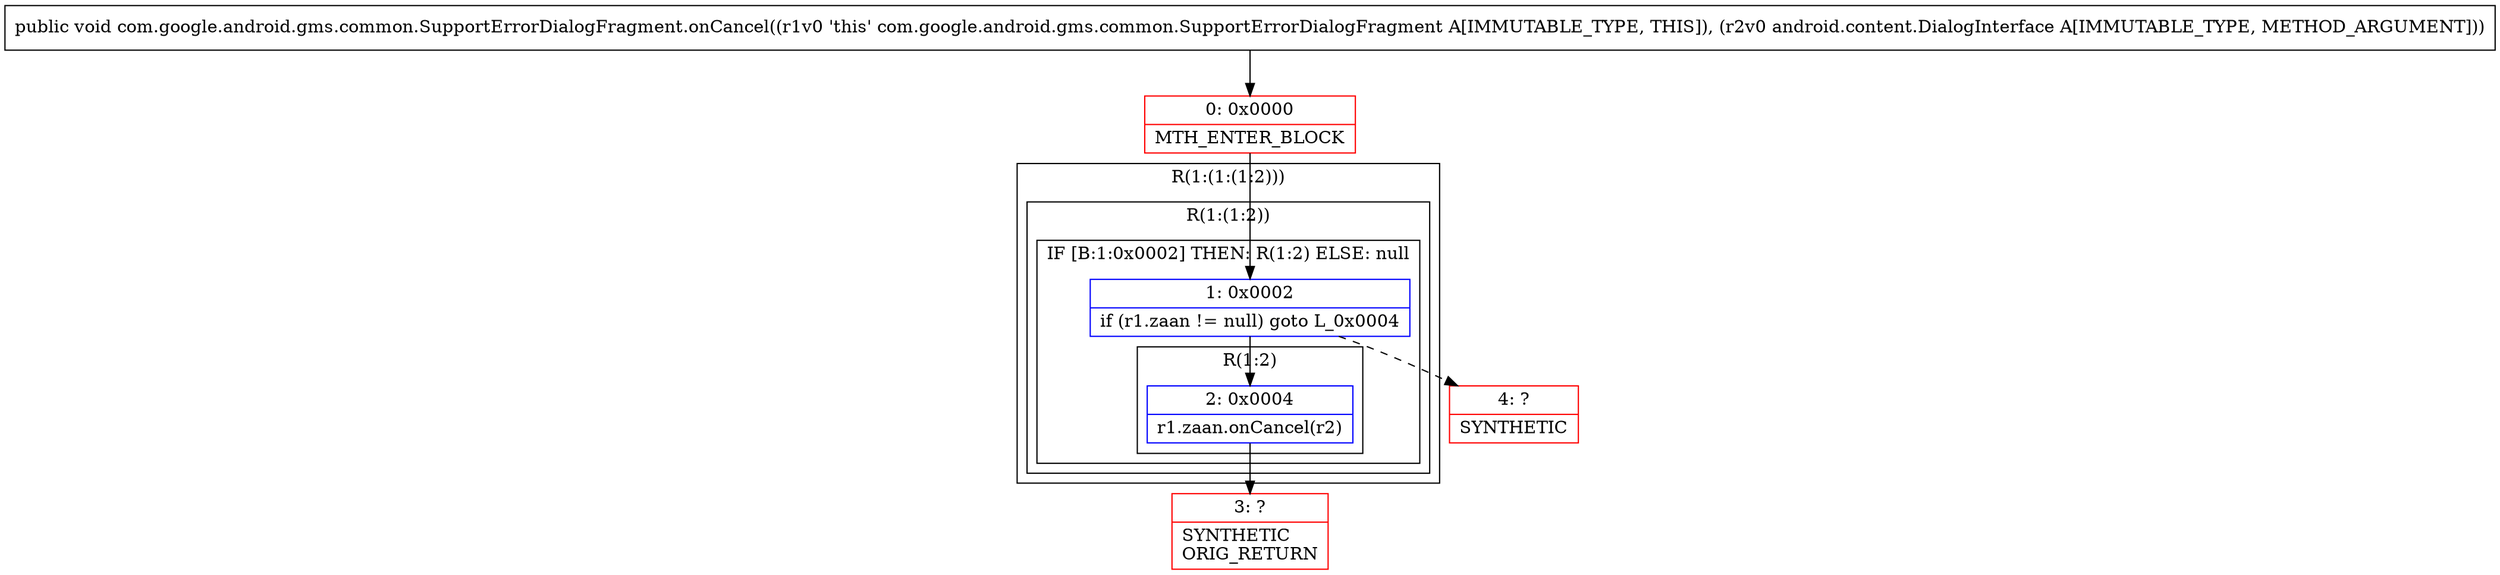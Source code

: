 digraph "CFG forcom.google.android.gms.common.SupportErrorDialogFragment.onCancel(Landroid\/content\/DialogInterface;)V" {
subgraph cluster_Region_559319482 {
label = "R(1:(1:(1:2)))";
node [shape=record,color=blue];
subgraph cluster_Region_1458804179 {
label = "R(1:(1:2))";
node [shape=record,color=blue];
subgraph cluster_IfRegion_378250086 {
label = "IF [B:1:0x0002] THEN: R(1:2) ELSE: null";
node [shape=record,color=blue];
Node_1 [shape=record,label="{1\:\ 0x0002|if (r1.zaan != null) goto L_0x0004\l}"];
subgraph cluster_Region_1111763194 {
label = "R(1:2)";
node [shape=record,color=blue];
Node_2 [shape=record,label="{2\:\ 0x0004|r1.zaan.onCancel(r2)\l}"];
}
}
}
}
Node_0 [shape=record,color=red,label="{0\:\ 0x0000|MTH_ENTER_BLOCK\l}"];
Node_3 [shape=record,color=red,label="{3\:\ ?|SYNTHETIC\lORIG_RETURN\l}"];
Node_4 [shape=record,color=red,label="{4\:\ ?|SYNTHETIC\l}"];
MethodNode[shape=record,label="{public void com.google.android.gms.common.SupportErrorDialogFragment.onCancel((r1v0 'this' com.google.android.gms.common.SupportErrorDialogFragment A[IMMUTABLE_TYPE, THIS]), (r2v0 android.content.DialogInterface A[IMMUTABLE_TYPE, METHOD_ARGUMENT])) }"];
MethodNode -> Node_0;
Node_1 -> Node_2;
Node_1 -> Node_4[style=dashed];
Node_2 -> Node_3;
Node_0 -> Node_1;
}

